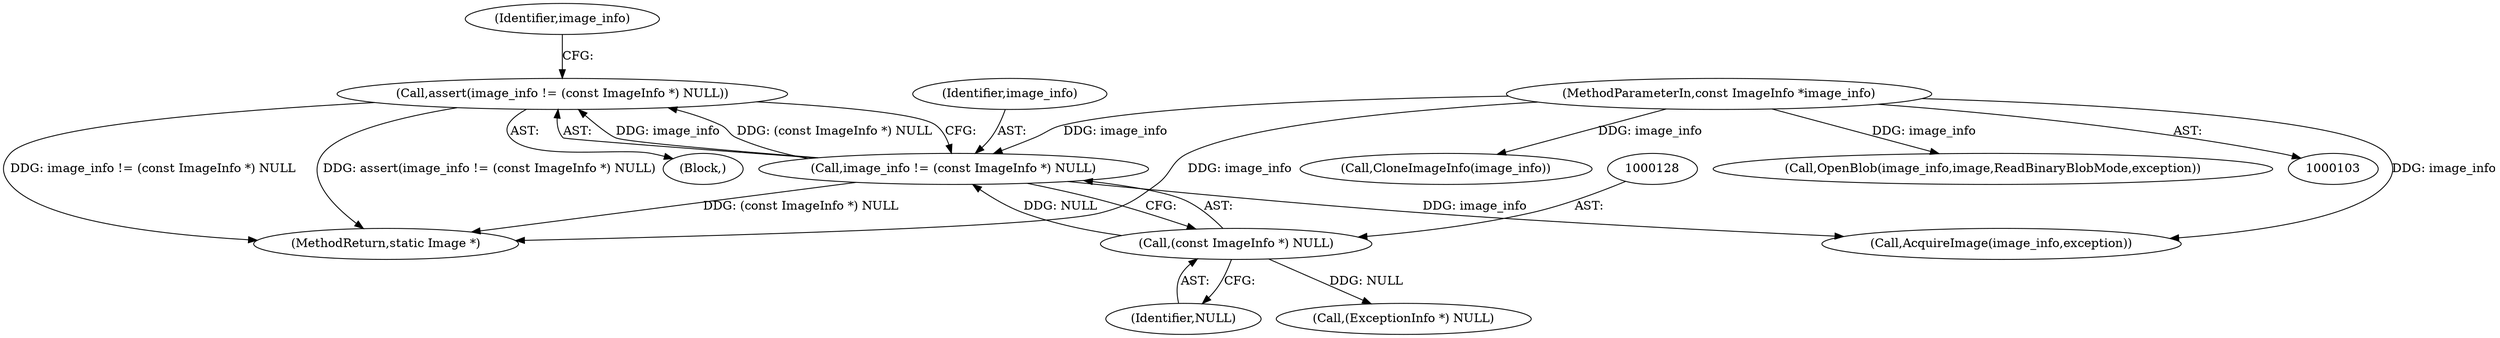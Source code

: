 digraph "0_ImageMagick_6b6bff054d569a77973f2140c0e86366e6168a6c@API" {
"1000124" [label="(Call,assert(image_info != (const ImageInfo *) NULL))"];
"1000125" [label="(Call,image_info != (const ImageInfo *) NULL)"];
"1000104" [label="(MethodParameterIn,const ImageInfo *image_info)"];
"1000127" [label="(Call,(const ImageInfo *) NULL)"];
"1000133" [label="(Identifier,image_info)"];
"1000165" [label="(Call,AcquireImage(image_info,exception))"];
"1000410" [label="(Call,CloneImageInfo(image_info))"];
"1000129" [label="(Identifier,NULL)"];
"1000104" [label="(MethodParameterIn,const ImageInfo *image_info)"];
"1000126" [label="(Identifier,image_info)"];
"1000515" [label="(MethodReturn,static Image *)"];
"1000127" [label="(Call,(const ImageInfo *) NULL)"];
"1000170" [label="(Call,OpenBlob(image_info,image,ReadBinaryBlobMode,exception))"];
"1000154" [label="(Call,(ExceptionInfo *) NULL)"];
"1000125" [label="(Call,image_info != (const ImageInfo *) NULL)"];
"1000106" [label="(Block,)"];
"1000124" [label="(Call,assert(image_info != (const ImageInfo *) NULL))"];
"1000124" -> "1000106"  [label="AST: "];
"1000124" -> "1000125"  [label="CFG: "];
"1000125" -> "1000124"  [label="AST: "];
"1000133" -> "1000124"  [label="CFG: "];
"1000124" -> "1000515"  [label="DDG: image_info != (const ImageInfo *) NULL"];
"1000124" -> "1000515"  [label="DDG: assert(image_info != (const ImageInfo *) NULL)"];
"1000125" -> "1000124"  [label="DDG: image_info"];
"1000125" -> "1000124"  [label="DDG: (const ImageInfo *) NULL"];
"1000125" -> "1000127"  [label="CFG: "];
"1000126" -> "1000125"  [label="AST: "];
"1000127" -> "1000125"  [label="AST: "];
"1000125" -> "1000515"  [label="DDG: (const ImageInfo *) NULL"];
"1000104" -> "1000125"  [label="DDG: image_info"];
"1000127" -> "1000125"  [label="DDG: NULL"];
"1000125" -> "1000165"  [label="DDG: image_info"];
"1000104" -> "1000103"  [label="AST: "];
"1000104" -> "1000515"  [label="DDG: image_info"];
"1000104" -> "1000165"  [label="DDG: image_info"];
"1000104" -> "1000170"  [label="DDG: image_info"];
"1000104" -> "1000410"  [label="DDG: image_info"];
"1000127" -> "1000129"  [label="CFG: "];
"1000128" -> "1000127"  [label="AST: "];
"1000129" -> "1000127"  [label="AST: "];
"1000127" -> "1000154"  [label="DDG: NULL"];
}
